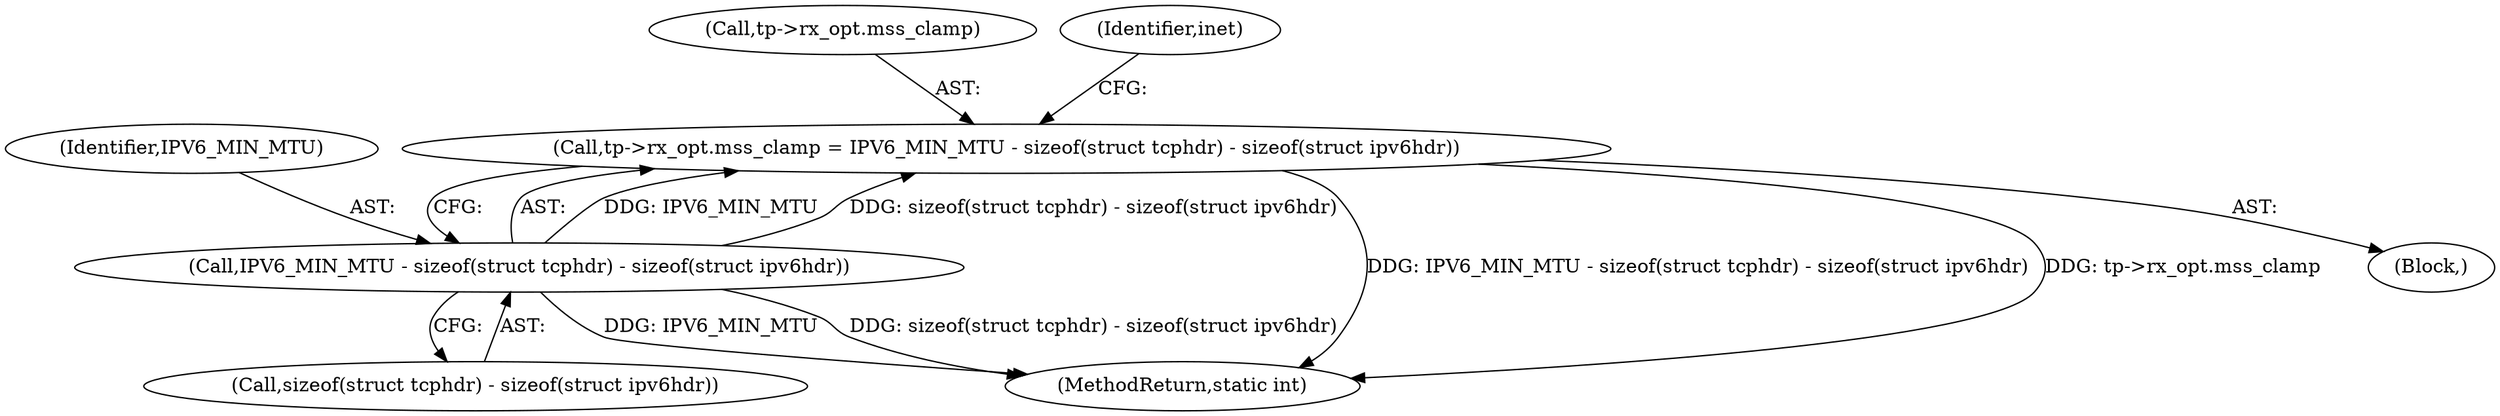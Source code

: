 digraph "0_linux_45f6fad84cc305103b28d73482b344d7f5b76f39_15@API" {
"1000623" [label="(Call,tp->rx_opt.mss_clamp = IPV6_MIN_MTU - sizeof(struct tcphdr) - sizeof(struct ipv6hdr))"];
"1000629" [label="(Call,IPV6_MIN_MTU - sizeof(struct tcphdr) - sizeof(struct ipv6hdr))"];
"1000631" [label="(Call,sizeof(struct tcphdr) - sizeof(struct ipv6hdr))"];
"1000717" [label="(MethodReturn,static int)"];
"1000624" [label="(Call,tp->rx_opt.mss_clamp)"];
"1000623" [label="(Call,tp->rx_opt.mss_clamp = IPV6_MIN_MTU - sizeof(struct tcphdr) - sizeof(struct ipv6hdr))"];
"1000630" [label="(Identifier,IPV6_MIN_MTU)"];
"1000629" [label="(Call,IPV6_MIN_MTU - sizeof(struct tcphdr) - sizeof(struct ipv6hdr))"];
"1000638" [label="(Identifier,inet)"];
"1000109" [label="(Block,)"];
"1000623" -> "1000109"  [label="AST: "];
"1000623" -> "1000629"  [label="CFG: "];
"1000624" -> "1000623"  [label="AST: "];
"1000629" -> "1000623"  [label="AST: "];
"1000638" -> "1000623"  [label="CFG: "];
"1000623" -> "1000717"  [label="DDG: IPV6_MIN_MTU - sizeof(struct tcphdr) - sizeof(struct ipv6hdr)"];
"1000623" -> "1000717"  [label="DDG: tp->rx_opt.mss_clamp"];
"1000629" -> "1000623"  [label="DDG: IPV6_MIN_MTU"];
"1000629" -> "1000623"  [label="DDG: sizeof(struct tcphdr) - sizeof(struct ipv6hdr)"];
"1000629" -> "1000631"  [label="CFG: "];
"1000630" -> "1000629"  [label="AST: "];
"1000631" -> "1000629"  [label="AST: "];
"1000629" -> "1000717"  [label="DDG: IPV6_MIN_MTU"];
"1000629" -> "1000717"  [label="DDG: sizeof(struct tcphdr) - sizeof(struct ipv6hdr)"];
}
